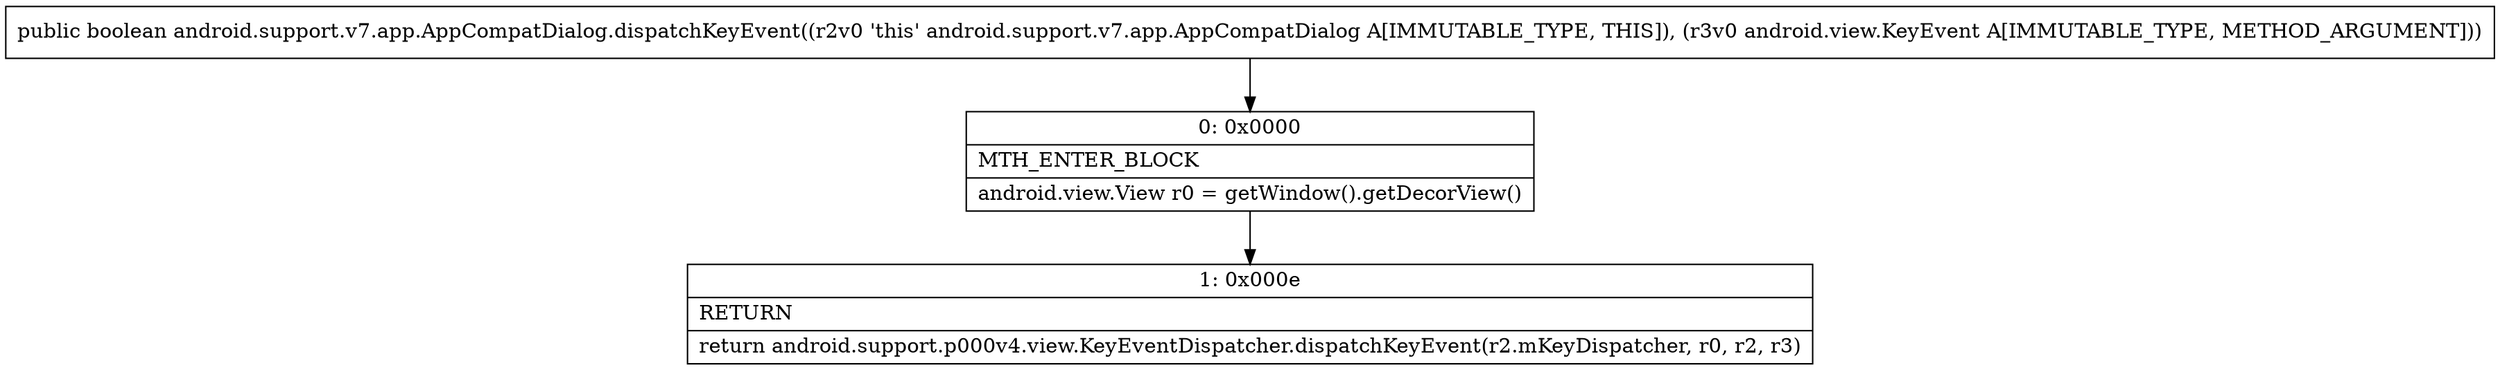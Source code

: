digraph "CFG forandroid.support.v7.app.AppCompatDialog.dispatchKeyEvent(Landroid\/view\/KeyEvent;)Z" {
Node_0 [shape=record,label="{0\:\ 0x0000|MTH_ENTER_BLOCK\l|android.view.View r0 = getWindow().getDecorView()\l}"];
Node_1 [shape=record,label="{1\:\ 0x000e|RETURN\l|return android.support.p000v4.view.KeyEventDispatcher.dispatchKeyEvent(r2.mKeyDispatcher, r0, r2, r3)\l}"];
MethodNode[shape=record,label="{public boolean android.support.v7.app.AppCompatDialog.dispatchKeyEvent((r2v0 'this' android.support.v7.app.AppCompatDialog A[IMMUTABLE_TYPE, THIS]), (r3v0 android.view.KeyEvent A[IMMUTABLE_TYPE, METHOD_ARGUMENT])) }"];
MethodNode -> Node_0;
Node_0 -> Node_1;
}

